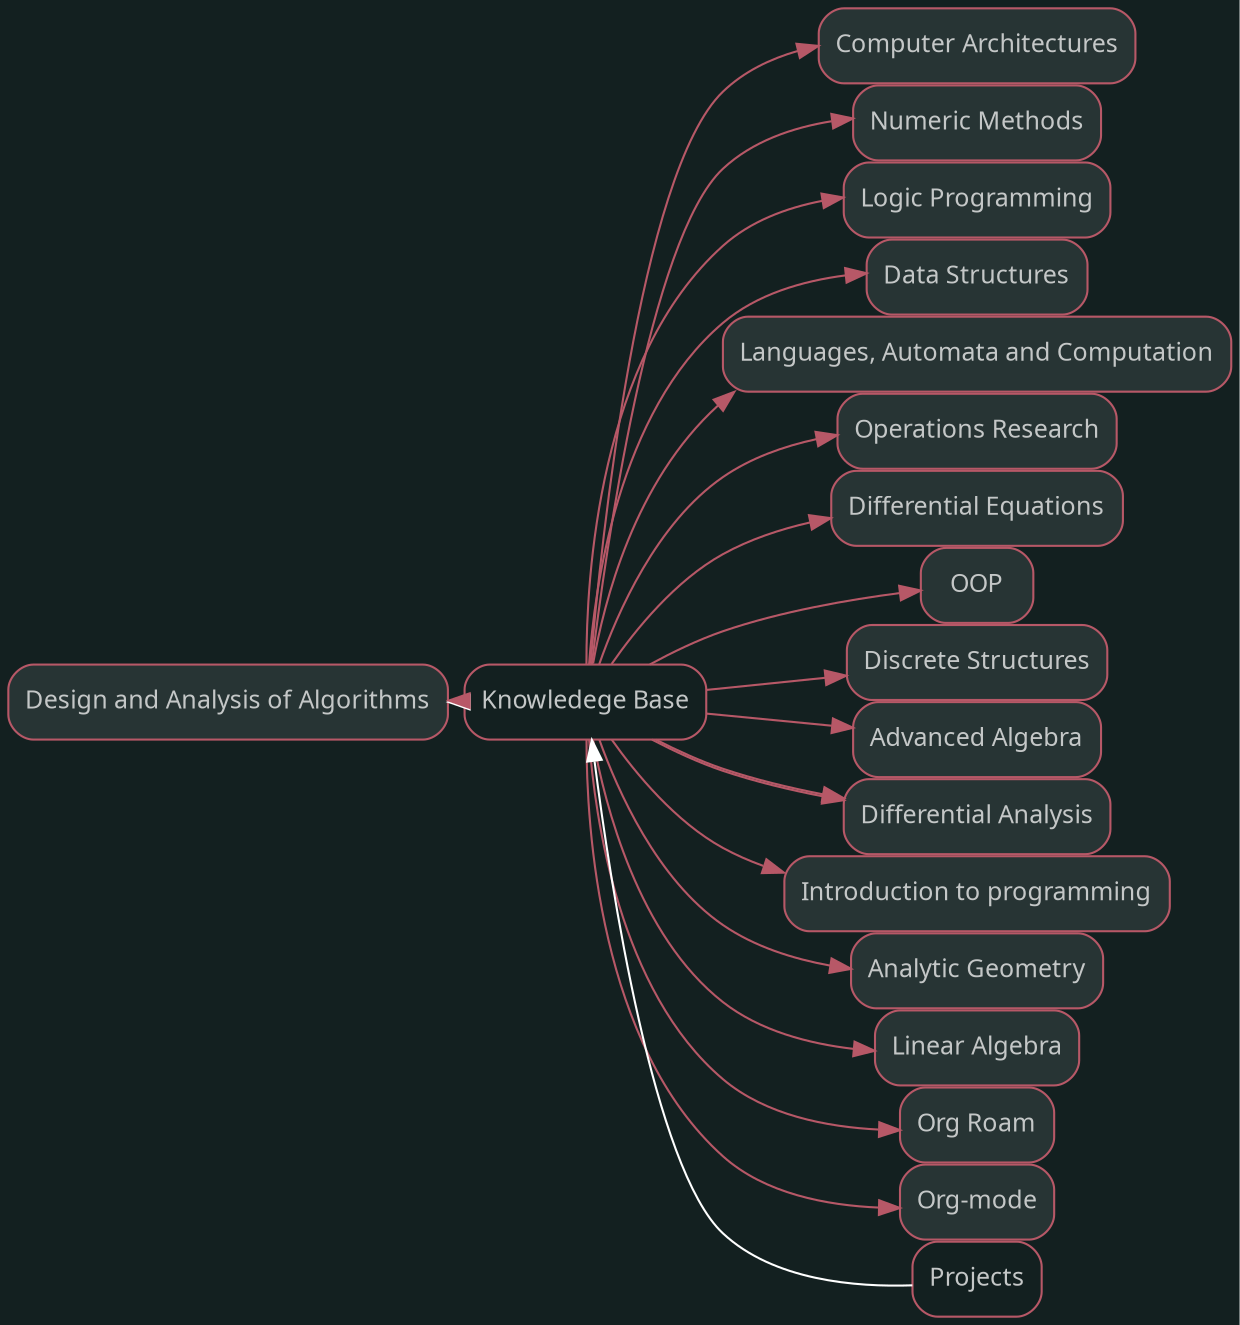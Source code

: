 digraph "Design and Analysis of Algorithms" {graph [nodesep=0,ranksep=0,rankdir="LR",bgcolor="#132020"];node [shape="rectangle",style="rounded,filled",fontname="sans",fontsize="12px",labelfontname="sans",color="#b75867",fillcolor="#273434",fontcolor="#c4c7c7"];"Design and Analysis of Algorithms" [label="Design and Analysis of Algorithms",tooltip="Design and Analysis of Algorithms",URL="../Design and Analysis of Algorithms.html",target="_parent"];subgraph "Forward Design and Analysis of Algorithms" {edge [color="#b75867"];}
node [shape="rectangle",style="rounded",fontname="sans",fontsize="12px",labelfontname="sans",color="#b75867",fillcolor="#FFFFFF",fontcolor="#c4c7c7"];"Knowledege Base" [label="Knowledege Base",tooltip="Knowledege Base",URL="../Knowledege Base.html",target="_parent"];subgraph "Backward Design and Analysis of Algorithms" {edge [dir="back",color="#FFFFFF"];"Design and Analysis of Algorithms" -> "Knowledege Base";}node [shape="rectangle",style="rounded,filled",fontname="sans",fontsize="12px",labelfontname="sans",color="#b75867",fillcolor="#273434",fontcolor="#c4c7c7"];"Knowledege Base" [label="Knowledege Base",tooltip="Knowledege Base",URL="../Knowledege Base.html",target="_parent"];"Computer Architectures" [label="Computer Architectures",tooltip="Computer Architectures",URL="../Computer Architectures.html",target="_parent"];"Numeric Methods" [label="Numeric Methods",tooltip="Numeric Methods",URL="../Numeric Methods.html",target="_parent"];"Design and Analysis of Algorithms" [label="Design and Analysis of Algorithms",tooltip="Design and Analysis of Algorithms",URL="../Design and Analysis of Algorithms.html",target="_parent"];"Logic Programming" [label="Logic Programming",tooltip="Logic Programming",URL="../Logic Programming.html",target="_parent"];"Data Structures" [label="Data Structures",tooltip="Data Structures",URL="../Data Structures.html",target="_parent"];"Languages, Automata and Computation" [label="Languages, Automata and Computation",tooltip="Languages, Automata and Computation",URL="../Languages, Automata and Computation.html",target="_parent"];"Operations Research" [label="Operations Research",tooltip="Operations Research",URL="../Operations Research.html",target="_parent"];"Differential Equations" [label="Differential Equations",tooltip="Differential Equations",URL="../Differential Equations.html",target="_parent"];"OOP" [label="OOP",tooltip="OOP",URL="../OOP.html",target="_parent"];"Discrete Structures" [label="Discrete Structures",tooltip="Discrete Structures",URL="../Discrete Structures.html",target="_parent"];"Advanced Algebra" [label="Advanced Algebra",tooltip="Advanced Algebra",URL="../Advanced Algebra.html",target="_parent"];"Differential Analysis" [label="Differential Analysis",tooltip="Differential Analysis",URL="../Differential Analysis.html",target="_parent"];"Introduction to programming" [label="Introduction to programming",tooltip="Introduction to programming",URL="../Introduction to programming.html",target="_parent"];"Analytic Geometry" [label="Analytic Geometry",tooltip="Analytic Geometry",URL="../Analytic Geometry.html",target="_parent"];"Linear Algebra" [label="Linear Algebra",tooltip="Linear Algebra",URL="../Linear Algebra.html",target="_parent"];"Org Roam" [label="Org Roam",tooltip="Org Roam",URL="../Org Roam.html",target="_parent"];"Org-mode" [label="Org-mode",tooltip="Org-mode",URL="../Org-mode.html",target="_parent"];subgraph "Forward Knowledege Base" {edge [color="#b75867"];"Knowledege Base" -> "Computer Architectures";"Knowledege Base" -> "Numeric Methods";"Knowledege Base" -> "Design and Analysis of Algorithms";"Knowledege Base" -> "Logic Programming";"Knowledege Base" -> "Data Structures";"Knowledege Base" -> "Languages, Automata and Computation";"Knowledege Base" -> "Operations Research";"Knowledege Base" -> "Differential Equations";"Knowledege Base" -> "OOP";"Knowledege Base" -> "Discrete Structures";"Knowledege Base" -> "Advanced Algebra";"Knowledege Base" -> "Differential Analysis";"Knowledege Base" -> "Introduction to programming";"Knowledege Base" -> "Analytic Geometry";"Knowledege Base" -> "Linear Algebra";"Knowledege Base" -> "Differential Analysis";"Knowledege Base" -> "Org Roam";"Knowledege Base" -> "Org-mode";}
node [shape="rectangle",style="rounded",fontname="sans",fontsize="12px",labelfontname="sans",color="#b75867",fillcolor="#FFFFFF",fontcolor="#c4c7c7"];"Projects" [label="Projects",tooltip="Projects",URL="../Projects.html",target="_parent"];subgraph "Backward Knowledege Base" {edge [dir="back",color="#FFFFFF"];"Knowledege Base" -> "Projects";}}